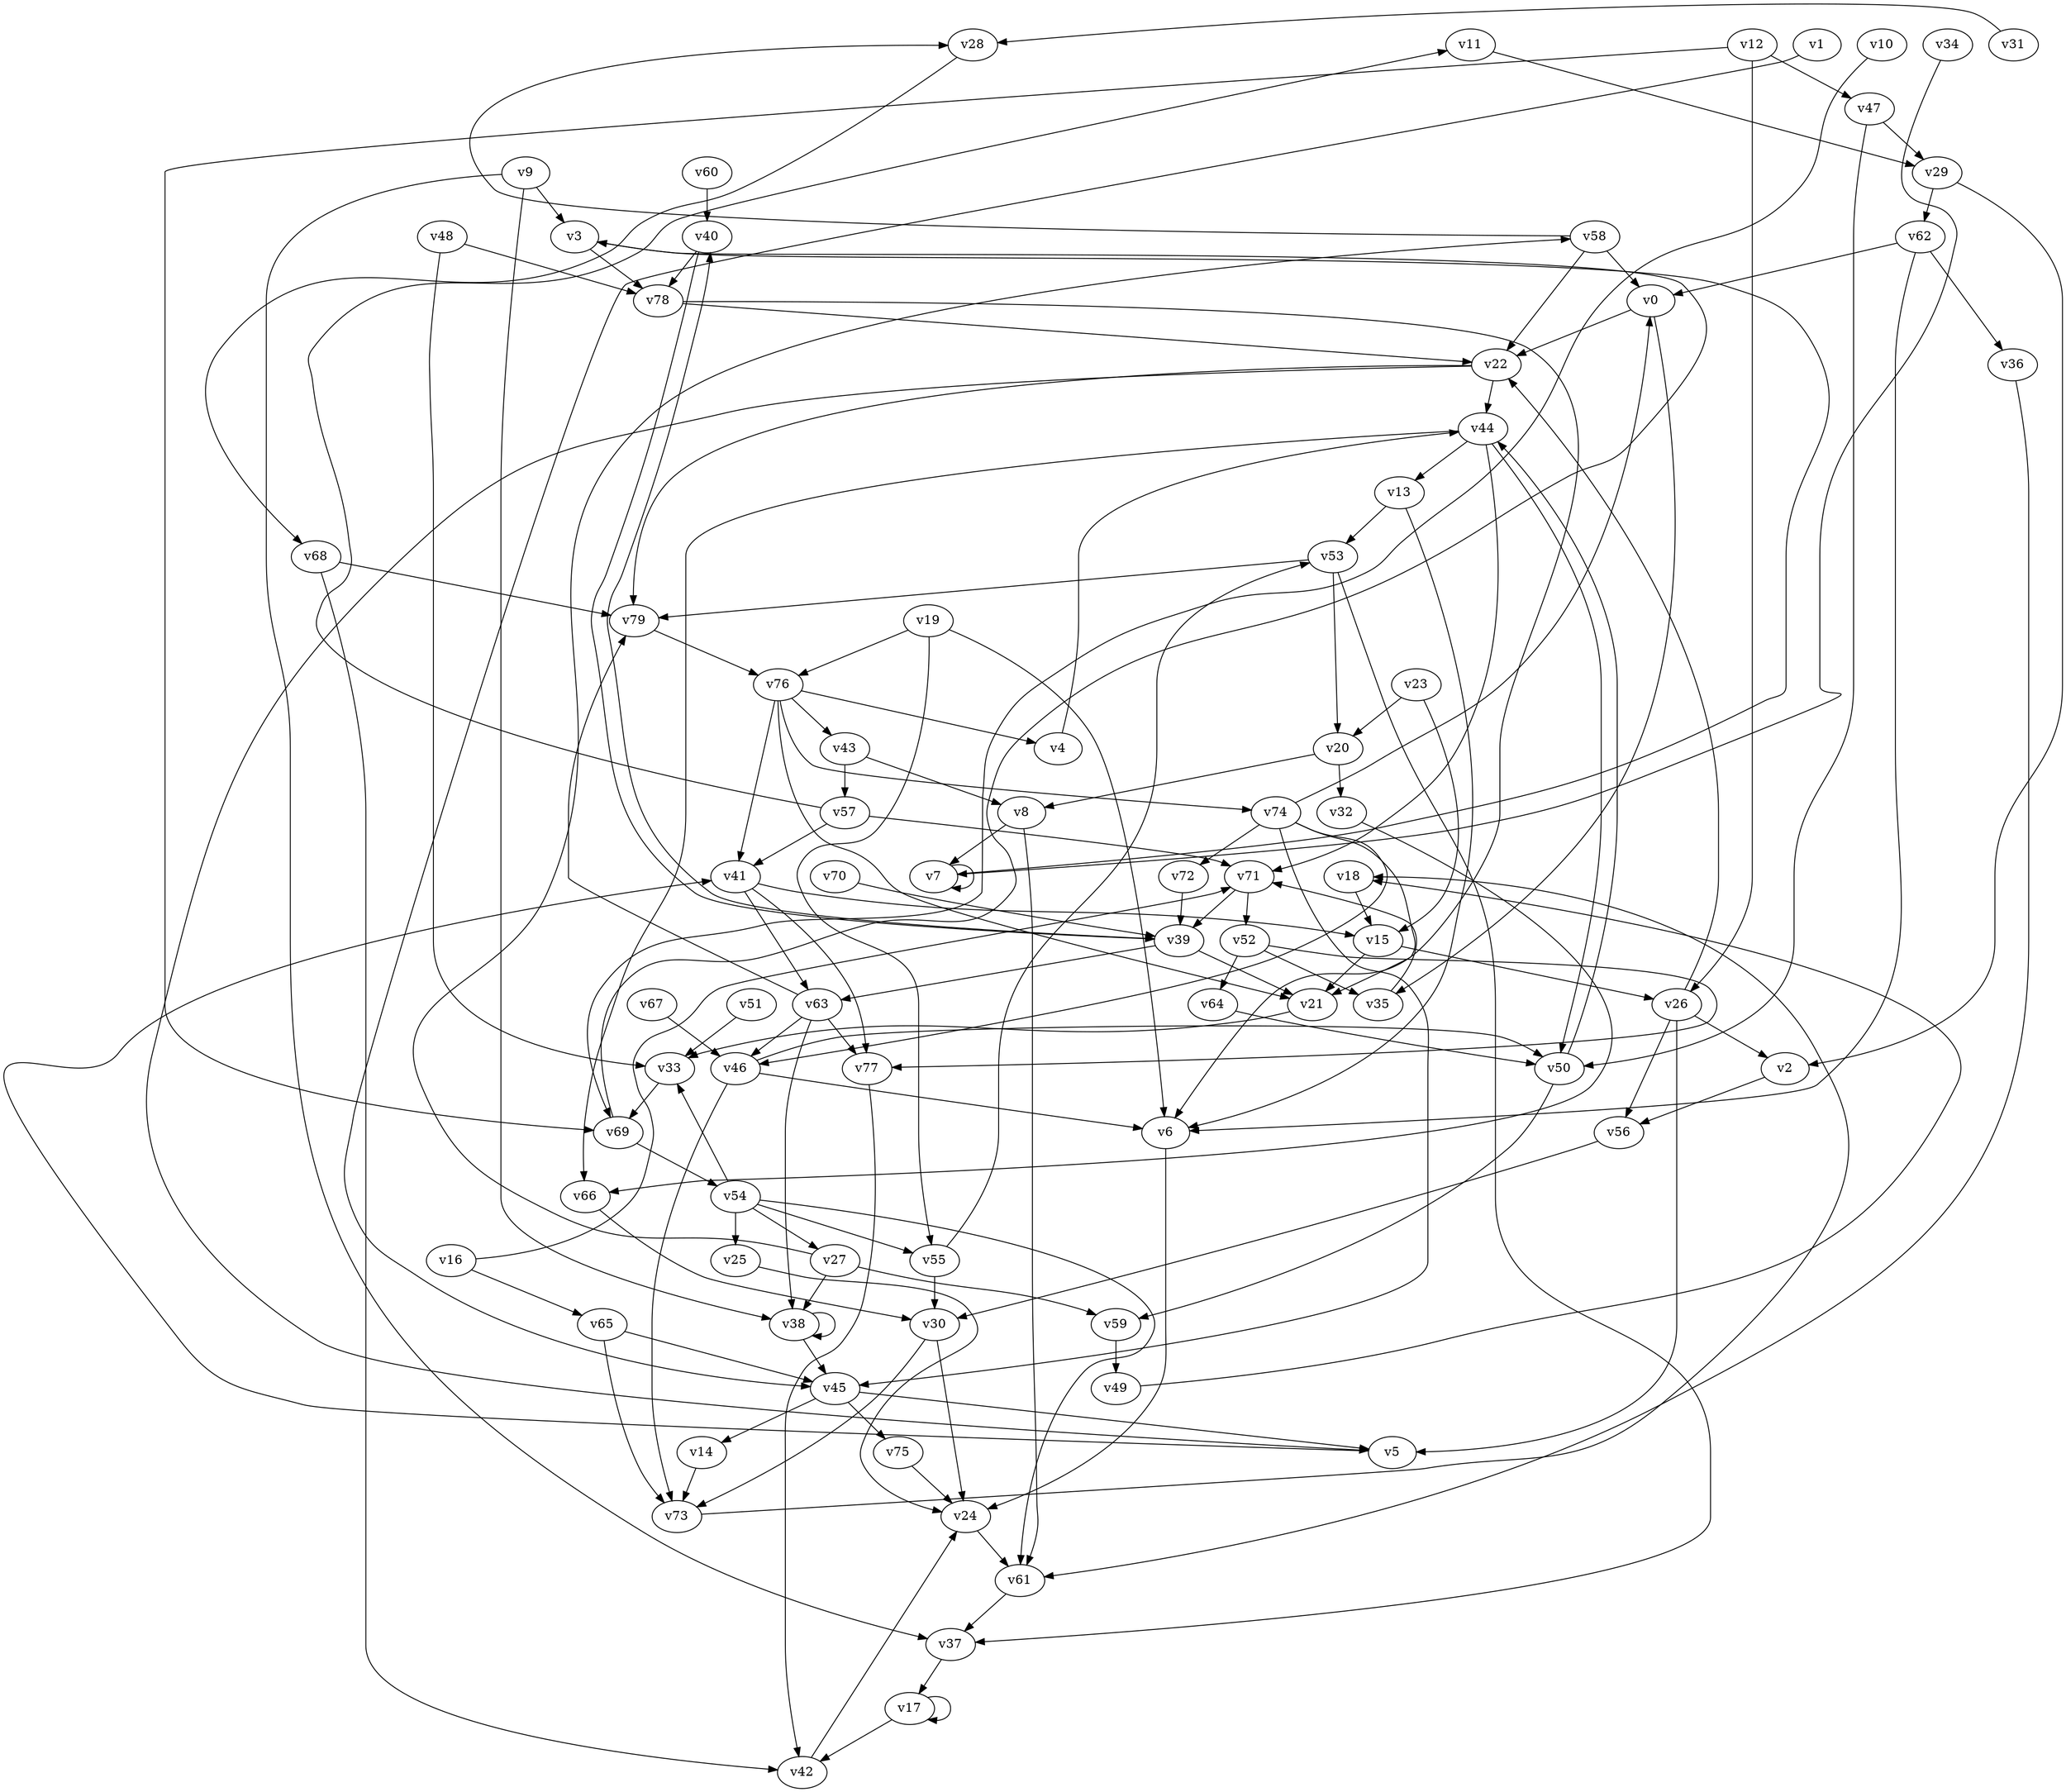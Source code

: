 // Benchmark game 118 - 80 vertices
// time_bound: 8
// targets: v77
digraph G {
    v0 [name="v0", player=1];
    v1 [name="v1", player=0];
    v2 [name="v2", player=1];
    v3 [name="v3", player=1];
    v4 [name="v4", player=1];
    v5 [name="v5", player=0];
    v6 [name="v6", player=1];
    v7 [name="v7", player=0];
    v8 [name="v8", player=1];
    v9 [name="v9", player=0];
    v10 [name="v10", player=0];
    v11 [name="v11", player=1];
    v12 [name="v12", player=0];
    v13 [name="v13", player=1];
    v14 [name="v14", player=0];
    v15 [name="v15", player=0];
    v16 [name="v16", player=1];
    v17 [name="v17", player=1];
    v18 [name="v18", player=1];
    v19 [name="v19", player=0];
    v20 [name="v20", player=1];
    v21 [name="v21", player=1];
    v22 [name="v22", player=1];
    v23 [name="v23", player=0];
    v24 [name="v24", player=1];
    v25 [name="v25", player=0];
    v26 [name="v26", player=1];
    v27 [name="v27", player=1];
    v28 [name="v28", player=1];
    v29 [name="v29", player=0];
    v30 [name="v30", player=1];
    v31 [name="v31", player=0];
    v32 [name="v32", player=1];
    v33 [name="v33", player=0];
    v34 [name="v34", player=1];
    v35 [name="v35", player=1];
    v36 [name="v36", player=0];
    v37 [name="v37", player=0];
    v38 [name="v38", player=1];
    v39 [name="v39", player=1];
    v40 [name="v40", player=1];
    v41 [name="v41", player=1];
    v42 [name="v42", player=1];
    v43 [name="v43", player=0];
    v44 [name="v44", player=0];
    v45 [name="v45", player=1];
    v46 [name="v46", player=1];
    v47 [name="v47", player=1];
    v48 [name="v48", player=1];
    v49 [name="v49", player=0];
    v50 [name="v50", player=0];
    v51 [name="v51", player=0];
    v52 [name="v52", player=1];
    v53 [name="v53", player=1];
    v54 [name="v54", player=0];
    v55 [name="v55", player=1];
    v56 [name="v56", player=0];
    v57 [name="v57", player=1];
    v58 [name="v58", player=0];
    v59 [name="v59", player=0];
    v60 [name="v60", player=1];
    v61 [name="v61", player=1];
    v62 [name="v62", player=0];
    v63 [name="v63", player=1];
    v64 [name="v64", player=0];
    v65 [name="v65", player=1];
    v66 [name="v66", player=0];
    v67 [name="v67", player=0];
    v68 [name="v68", player=1];
    v69 [name="v69", player=0];
    v70 [name="v70", player=0];
    v71 [name="v71", player=0];
    v72 [name="v72", player=0];
    v73 [name="v73", player=0];
    v74 [name="v74", player=0];
    v75 [name="v75", player=1];
    v76 [name="v76", player=0];
    v77 [name="v77", player=0, target=1];
    v78 [name="v78", player=0];
    v79 [name="v79", player=0];

    v0 -> v22;
    v1 -> v45 [constraint="t mod 2 == 1"];
    v2 -> v56 [constraint="t mod 5 == 1"];
    v3 -> v78;
    v4 -> v44;
    v5 -> v41 [constraint="t < 13"];
    v6 -> v24;
    v7 -> v3 [constraint="t < 10"];
    v8 -> v61;
    v9 -> v37;
    v10 -> v69 [constraint="t >= 4"];
    v11 -> v29 [constraint="t >= 5"];
    v12 -> v69;
    v13 -> v53;
    v14 -> v73;
    v15 -> v26;
    v16 -> v71 [constraint="t >= 5"];
    v17 -> v17 [constraint="t >= 1"];
    v18 -> v15;
    v19 -> v6;
    v20 -> v32;
    v21 -> v33;
    v22 -> v5 [constraint="t mod 3 == 1"];
    v23 -> v15;
    v24 -> v61;
    v25 -> v24 [constraint="t mod 3 == 2"];
    v26 -> v5;
    v27 -> v58 [constraint="t mod 3 == 0"];
    v28 -> v68 [constraint="t < 15"];
    v29 -> v2;
    v30 -> v24;
    v31 -> v28 [constraint="t < 12"];
    v32 -> v66 [constraint="t >= 1"];
    v33 -> v69;
    v34 -> v7 [constraint="t >= 5"];
    v35 -> v71 [constraint="t < 14"];
    v36 -> v61;
    v37 -> v17;
    v38 -> v45;
    v39 -> v40 [constraint="t < 11"];
    v40 -> v39 [constraint="t >= 1"];
    v41 -> v77;
    v42 -> v24;
    v43 -> v57;
    v44 -> v66;
    v45 -> v75;
    v46 -> v50 [constraint="t >= 2"];
    v47 -> v29;
    v48 -> v33;
    v49 -> v18 [constraint="t >= 4"];
    v50 -> v44;
    v51 -> v33;
    v52 -> v77 [constraint="t mod 2 == 0"];
    v53 -> v79;
    v54 -> v61 [constraint="t < 14"];
    v55 -> v30;
    v56 -> v30;
    v57 -> v11 [constraint="t mod 5 == 1"];
    v58 -> v28 [constraint="t mod 3 == 1"];
    v59 -> v49;
    v60 -> v40;
    v61 -> v37;
    v62 -> v6;
    v63 -> v38;
    v64 -> v50;
    v65 -> v73;
    v66 -> v30;
    v67 -> v46;
    v68 -> v42;
    v69 -> v3 [constraint="t mod 2 == 1"];
    v70 -> v39;
    v71 -> v39;
    v72 -> v39;
    v73 -> v18 [constraint="t < 5"];
    v74 -> v46 [constraint="t mod 5 == 0"];
    v75 -> v24;
    v76 -> v21 [constraint="t mod 5 == 3"];
    v77 -> v42;
    v78 -> v6 [constraint="t < 15"];
    v79 -> v76;
    v30 -> v73;
    v9 -> v3;
    v26 -> v22;
    v0 -> v35;
    v13 -> v6;
    v29 -> v62;
    v16 -> v65;
    v8 -> v7;
    v19 -> v76;
    v58 -> v22;
    v76 -> v43;
    v57 -> v41;
    v45 -> v14;
    v19 -> v55;
    v27 -> v59;
    v7 -> v7;
    v63 -> v77;
    v54 -> v27;
    v26 -> v2;
    v23 -> v20;
    v44 -> v13;
    v54 -> v55;
    v68 -> v79;
    v78 -> v22;
    v15 -> v21;
    v62 -> v36;
    v53 -> v20;
    v12 -> v26;
    v27 -> v38;
    v46 -> v73;
    v44 -> v71;
    v22 -> v79;
    v47 -> v50;
    v44 -> v50;
    v20 -> v8;
    v74 -> v21;
    v76 -> v41;
    v76 -> v4;
    v74 -> v72;
    v38 -> v38;
    v9 -> v38;
    v63 -> v46;
    v26 -> v56;
    v54 -> v25;
    v57 -> v71;
    v22 -> v44;
    v53 -> v37;
    v65 -> v45;
    v69 -> v54;
    v39 -> v63;
    v55 -> v53;
    v74 -> v45;
    v41 -> v63;
    v62 -> v0;
    v41 -> v15;
    v71 -> v52;
    v46 -> v6;
    v50 -> v59;
    v76 -> v74;
    v52 -> v35;
    v43 -> v8;
    v12 -> v47;
    v74 -> v0;
    v40 -> v78;
    v17 -> v42;
    v52 -> v64;
    v58 -> v0;
    v39 -> v21;
    v54 -> v33;
    v48 -> v78;
    v63 -> v79;
    v45 -> v5;
}

